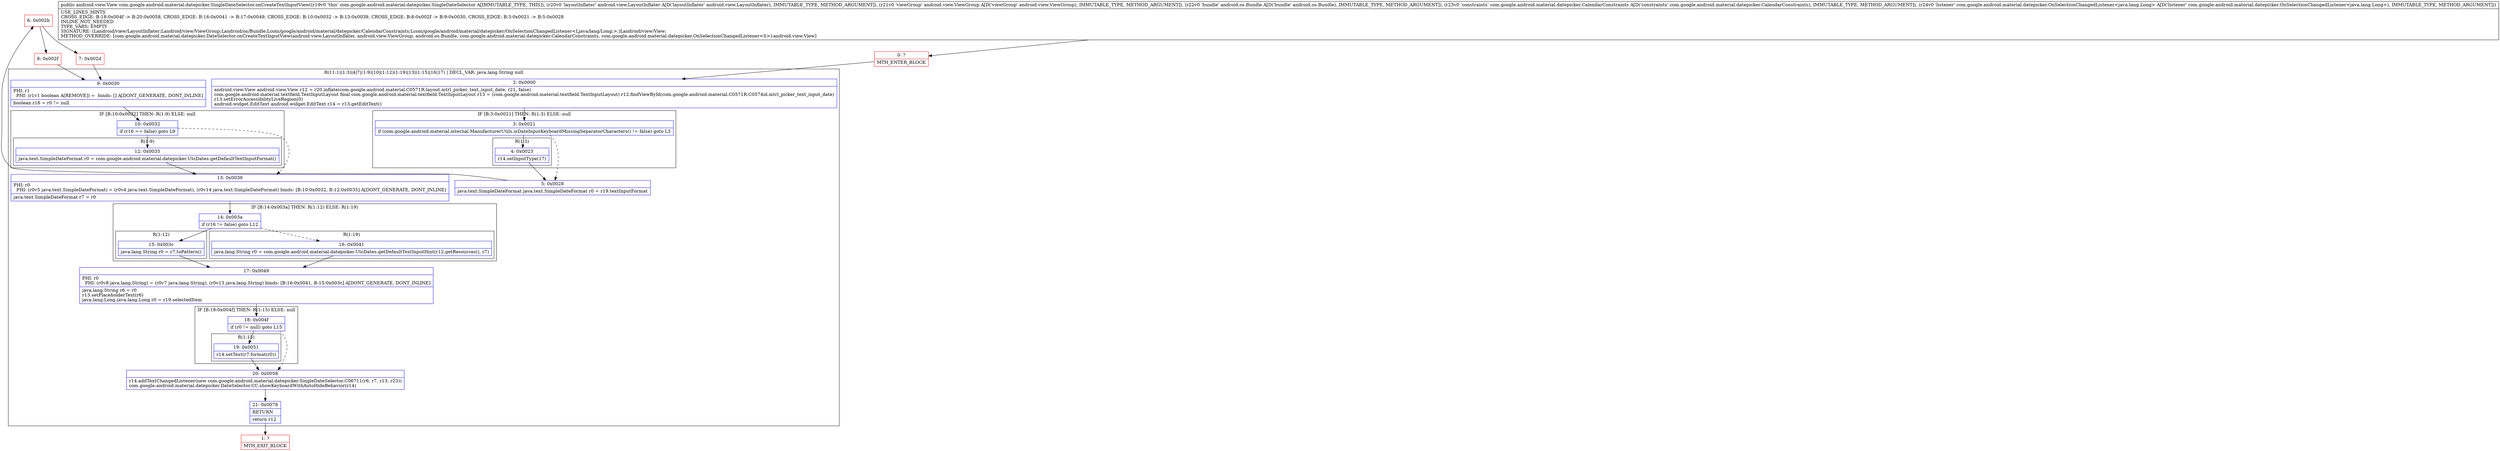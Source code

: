 digraph "CFG forcom.google.android.material.datepicker.SingleDateSelector.onCreateTextInputView(Landroid\/view\/LayoutInflater;Landroid\/view\/ViewGroup;Landroid\/os\/Bundle;Lcom\/google\/android\/material\/datepicker\/CalendarConstraints;Lcom\/google\/android\/material\/datepicker\/OnSelectionChangedListener;)Landroid\/view\/View;" {
subgraph cluster_Region_393512689 {
label = "R(11:1|(1:3)|4|7|(1:9)|10|(1:12)(1:19)|13|(1:15)|16|17) | DECL_VAR: java.lang.String null\l";
node [shape=record,color=blue];
Node_2 [shape=record,label="{2\:\ 0x0000|android.view.View android.view.View r12 = r20.inflate(com.google.android.material.C0571R.layout.mtrl_picker_text_input_date, r21, false)\lcom.google.android.material.textfield.TextInputLayout final com.google.android.material.textfield.TextInputLayout r13 = (com.google.android.material.textfield.TextInputLayout) r12.findViewById(com.google.android.material.C0571R.C0574id.mtrl_picker_text_input_date)\lr13.setErrorAccessibilityLiveRegion(0)\landroid.widget.EditText android.widget.EditText r14 = r13.getEditText()\l}"];
subgraph cluster_IfRegion_1017759361 {
label = "IF [B:3:0x0021] THEN: R(1:3) ELSE: null";
node [shape=record,color=blue];
Node_3 [shape=record,label="{3\:\ 0x0021|if (com.google.android.material.internal.ManufacturerUtils.isDateInputKeyboardMissingSeparatorCharacters() != false) goto L3\l}"];
subgraph cluster_Region_822101921 {
label = "R(1:3)";
node [shape=record,color=blue];
Node_4 [shape=record,label="{4\:\ 0x0023|r14.setInputType(17)\l}"];
}
}
Node_5 [shape=record,label="{5\:\ 0x0028|java.text.SimpleDateFormat java.text.SimpleDateFormat r0 = r19.textInputFormat\l}"];
Node_9 [shape=record,label="{9\:\ 0x0030|PHI: r1 \l  PHI: (r1v1 boolean A[REMOVE]) =  binds: [] A[DONT_GENERATE, DONT_INLINE]\l|boolean r16 = r0 != null\l}"];
subgraph cluster_IfRegion_1615564010 {
label = "IF [B:10:0x0032] THEN: R(1:9) ELSE: null";
node [shape=record,color=blue];
Node_10 [shape=record,label="{10\:\ 0x0032|if (r16 == false) goto L9\l}"];
subgraph cluster_Region_758514644 {
label = "R(1:9)";
node [shape=record,color=blue];
Node_12 [shape=record,label="{12\:\ 0x0035|java.text.SimpleDateFormat r0 = com.google.android.material.datepicker.UtcDates.getDefaultTextInputFormat()\l}"];
}
}
Node_13 [shape=record,label="{13\:\ 0x0039|PHI: r0 \l  PHI: (r0v5 java.text.SimpleDateFormat) = (r0v4 java.text.SimpleDateFormat), (r0v14 java.text.SimpleDateFormat) binds: [B:10:0x0032, B:12:0x0035] A[DONT_GENERATE, DONT_INLINE]\l|java.text.SimpleDateFormat r7 = r0\l}"];
subgraph cluster_IfRegion_1405477389 {
label = "IF [B:14:0x003a] THEN: R(1:12) ELSE: R(1:19)";
node [shape=record,color=blue];
Node_14 [shape=record,label="{14\:\ 0x003a|if (r16 != false) goto L12\l}"];
subgraph cluster_Region_2143290579 {
label = "R(1:12)";
node [shape=record,color=blue];
Node_15 [shape=record,label="{15\:\ 0x003c|java.lang.String r0 = r7.toPattern()\l}"];
}
subgraph cluster_Region_1155611186 {
label = "R(1:19)";
node [shape=record,color=blue];
Node_16 [shape=record,label="{16\:\ 0x0041|java.lang.String r0 = com.google.android.material.datepicker.UtcDates.getDefaultTextInputHint(r12.getResources(), r7)\l}"];
}
}
Node_17 [shape=record,label="{17\:\ 0x0049|PHI: r0 \l  PHI: (r0v8 java.lang.String) = (r0v7 java.lang.String), (r0v13 java.lang.String) binds: [B:16:0x0041, B:15:0x003c] A[DONT_GENERATE, DONT_INLINE]\l|java.lang.String r6 = r0\lr13.setPlaceholderText(r6)\ljava.lang.Long java.lang.Long r0 = r19.selectedItem\l}"];
subgraph cluster_IfRegion_1660260444 {
label = "IF [B:18:0x004f] THEN: R(1:15) ELSE: null";
node [shape=record,color=blue];
Node_18 [shape=record,label="{18\:\ 0x004f|if (r0 != null) goto L15\l}"];
subgraph cluster_Region_507928035 {
label = "R(1:15)";
node [shape=record,color=blue];
Node_19 [shape=record,label="{19\:\ 0x0051|r14.setText(r7.format(r0))\l}"];
}
}
Node_20 [shape=record,label="{20\:\ 0x0058|r14.addTextChangedListener(new com.google.android.material.datepicker.SingleDateSelector.C06711(r6, r7, r13, r23))\lcom.google.android.material.datepicker.DateSelector.CC.showKeyboardWithAutoHideBehavior(r14)\l}"];
Node_21 [shape=record,label="{21\:\ 0x0078|RETURN\l|return r12\l}"];
}
Node_0 [shape=record,color=red,label="{0\:\ ?|MTH_ENTER_BLOCK\l}"];
Node_6 [shape=record,color=red,label="{6\:\ 0x002b}"];
Node_7 [shape=record,color=red,label="{7\:\ 0x002d}"];
Node_1 [shape=record,color=red,label="{1\:\ ?|MTH_EXIT_BLOCK\l}"];
Node_8 [shape=record,color=red,label="{8\:\ 0x002f}"];
MethodNode[shape=record,label="{public android.view.View com.google.android.material.datepicker.SingleDateSelector.onCreateTextInputView((r19v0 'this' com.google.android.material.datepicker.SingleDateSelector A[IMMUTABLE_TYPE, THIS]), (r20v0 'layoutInflater' android.view.LayoutInflater A[D('layoutInflater' android.view.LayoutInflater), IMMUTABLE_TYPE, METHOD_ARGUMENT]), (r21v0 'viewGroup' android.view.ViewGroup A[D('viewGroup' android.view.ViewGroup), IMMUTABLE_TYPE, METHOD_ARGUMENT]), (r22v0 'bundle' android.os.Bundle A[D('bundle' android.os.Bundle), IMMUTABLE_TYPE, METHOD_ARGUMENT]), (r23v0 'constraints' com.google.android.material.datepicker.CalendarConstraints A[D('constraints' com.google.android.material.datepicker.CalendarConstraints), IMMUTABLE_TYPE, METHOD_ARGUMENT]), (r24v0 'listener' com.google.android.material.datepicker.OnSelectionChangedListener\<java.lang.Long\> A[D('listener' com.google.android.material.datepicker.OnSelectionChangedListener\<java.lang.Long\>), IMMUTABLE_TYPE, METHOD_ARGUMENT]))  | USE_LINES_HINTS\lCROSS_EDGE: B:18:0x004f \-\> B:20:0x0058, CROSS_EDGE: B:16:0x0041 \-\> B:17:0x0049, CROSS_EDGE: B:10:0x0032 \-\> B:13:0x0039, CROSS_EDGE: B:8:0x002f \-\> B:9:0x0030, CROSS_EDGE: B:3:0x0021 \-\> B:5:0x0028\lINLINE_NOT_NEEDED\lTYPE_VARS: EMPTY\lSIGNATURE: (Landroid\/view\/LayoutInflater;Landroid\/view\/ViewGroup;Landroid\/os\/Bundle;Lcom\/google\/android\/material\/datepicker\/CalendarConstraints;Lcom\/google\/android\/material\/datepicker\/OnSelectionChangedListener\<Ljava\/lang\/Long;\>;)Landroid\/view\/View;\lMETHOD_OVERRIDE: [com.google.android.material.datepicker.DateSelector.onCreateTextInputView(android.view.LayoutInflater, android.view.ViewGroup, android.os.Bundle, com.google.android.material.datepicker.CalendarConstraints, com.google.android.material.datepicker.OnSelectionChangedListener\<S\>):android.view.View]\l}"];
MethodNode -> Node_0;Node_2 -> Node_3;
Node_3 -> Node_4;
Node_3 -> Node_5[style=dashed];
Node_4 -> Node_5;
Node_5 -> Node_6;
Node_9 -> Node_10;
Node_10 -> Node_12;
Node_10 -> Node_13[style=dashed];
Node_12 -> Node_13;
Node_13 -> Node_14;
Node_14 -> Node_15;
Node_14 -> Node_16[style=dashed];
Node_15 -> Node_17;
Node_16 -> Node_17;
Node_17 -> Node_18;
Node_18 -> Node_19;
Node_18 -> Node_20[style=dashed];
Node_19 -> Node_20;
Node_20 -> Node_21;
Node_21 -> Node_1;
Node_0 -> Node_2;
Node_6 -> Node_7;
Node_6 -> Node_8;
Node_7 -> Node_9;
Node_8 -> Node_9;
}

